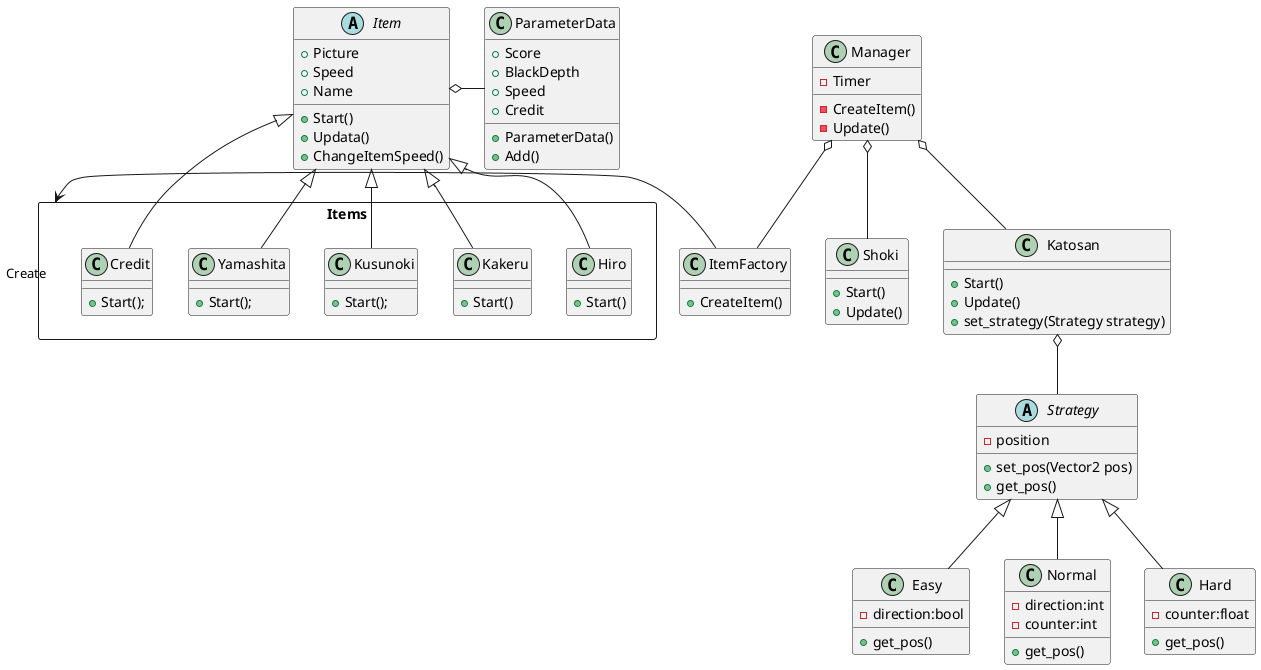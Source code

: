 @startuml





class Manager
{
    -Timer

    -CreateItem()
    -Update()
}

class ItemFactory
{
    +CreateItem()
}

class Shoki
{
    +Start()
    +Update()
}

class Katosan
{
    +Start()
    +Update()
    +set_strategy(Strategy strategy)
}

abstract class Strategy
{
    -position
    +set_pos(Vector2 pos)
    +get_pos()
}
class Easy
{
    -direction:bool
    +get_pos()
}
class Normal
{
    -direction:int
    -counter:int
    +get_pos()
}
class Hard
{
    -counter:float
    +get_pos()
}


abstract class Item
{
    + Picture 
    + Speed
    + Name
    
    +Start()
    +Updata()
    +ChangeItemSpeed()
}
class ParameterData
{
    +Score
    +BlackDepth
    +Speed
    +Credit

    +ParameterData()
    +Add()
}
package Items <<Rectangle>>
{
    class Hiro
    {
        +Start()
    }
    class Kakeru
    {
        +Start()
    }
    class Kusunoki
    {
        +Start();
    }
    class Yamashita
    {
        +Start();
    }
    class Credit
    {
        +Start();
    }
}
Item <|-- Hiro
Item <|-- Kusunoki
Item <|-- Yamashita
Item <|-- Credit
Item <|-- Kakeru

Item o- ParameterData

ItemFactory ->"Create" Items 

Manager o-- Katosan
Manager o-- Shoki
Manager o-- ItemFactory

Strategy <|-- Easy
Strategy <|-- Normal
Strategy <|-- Hard

Katosan o-- Strategy



@enduml